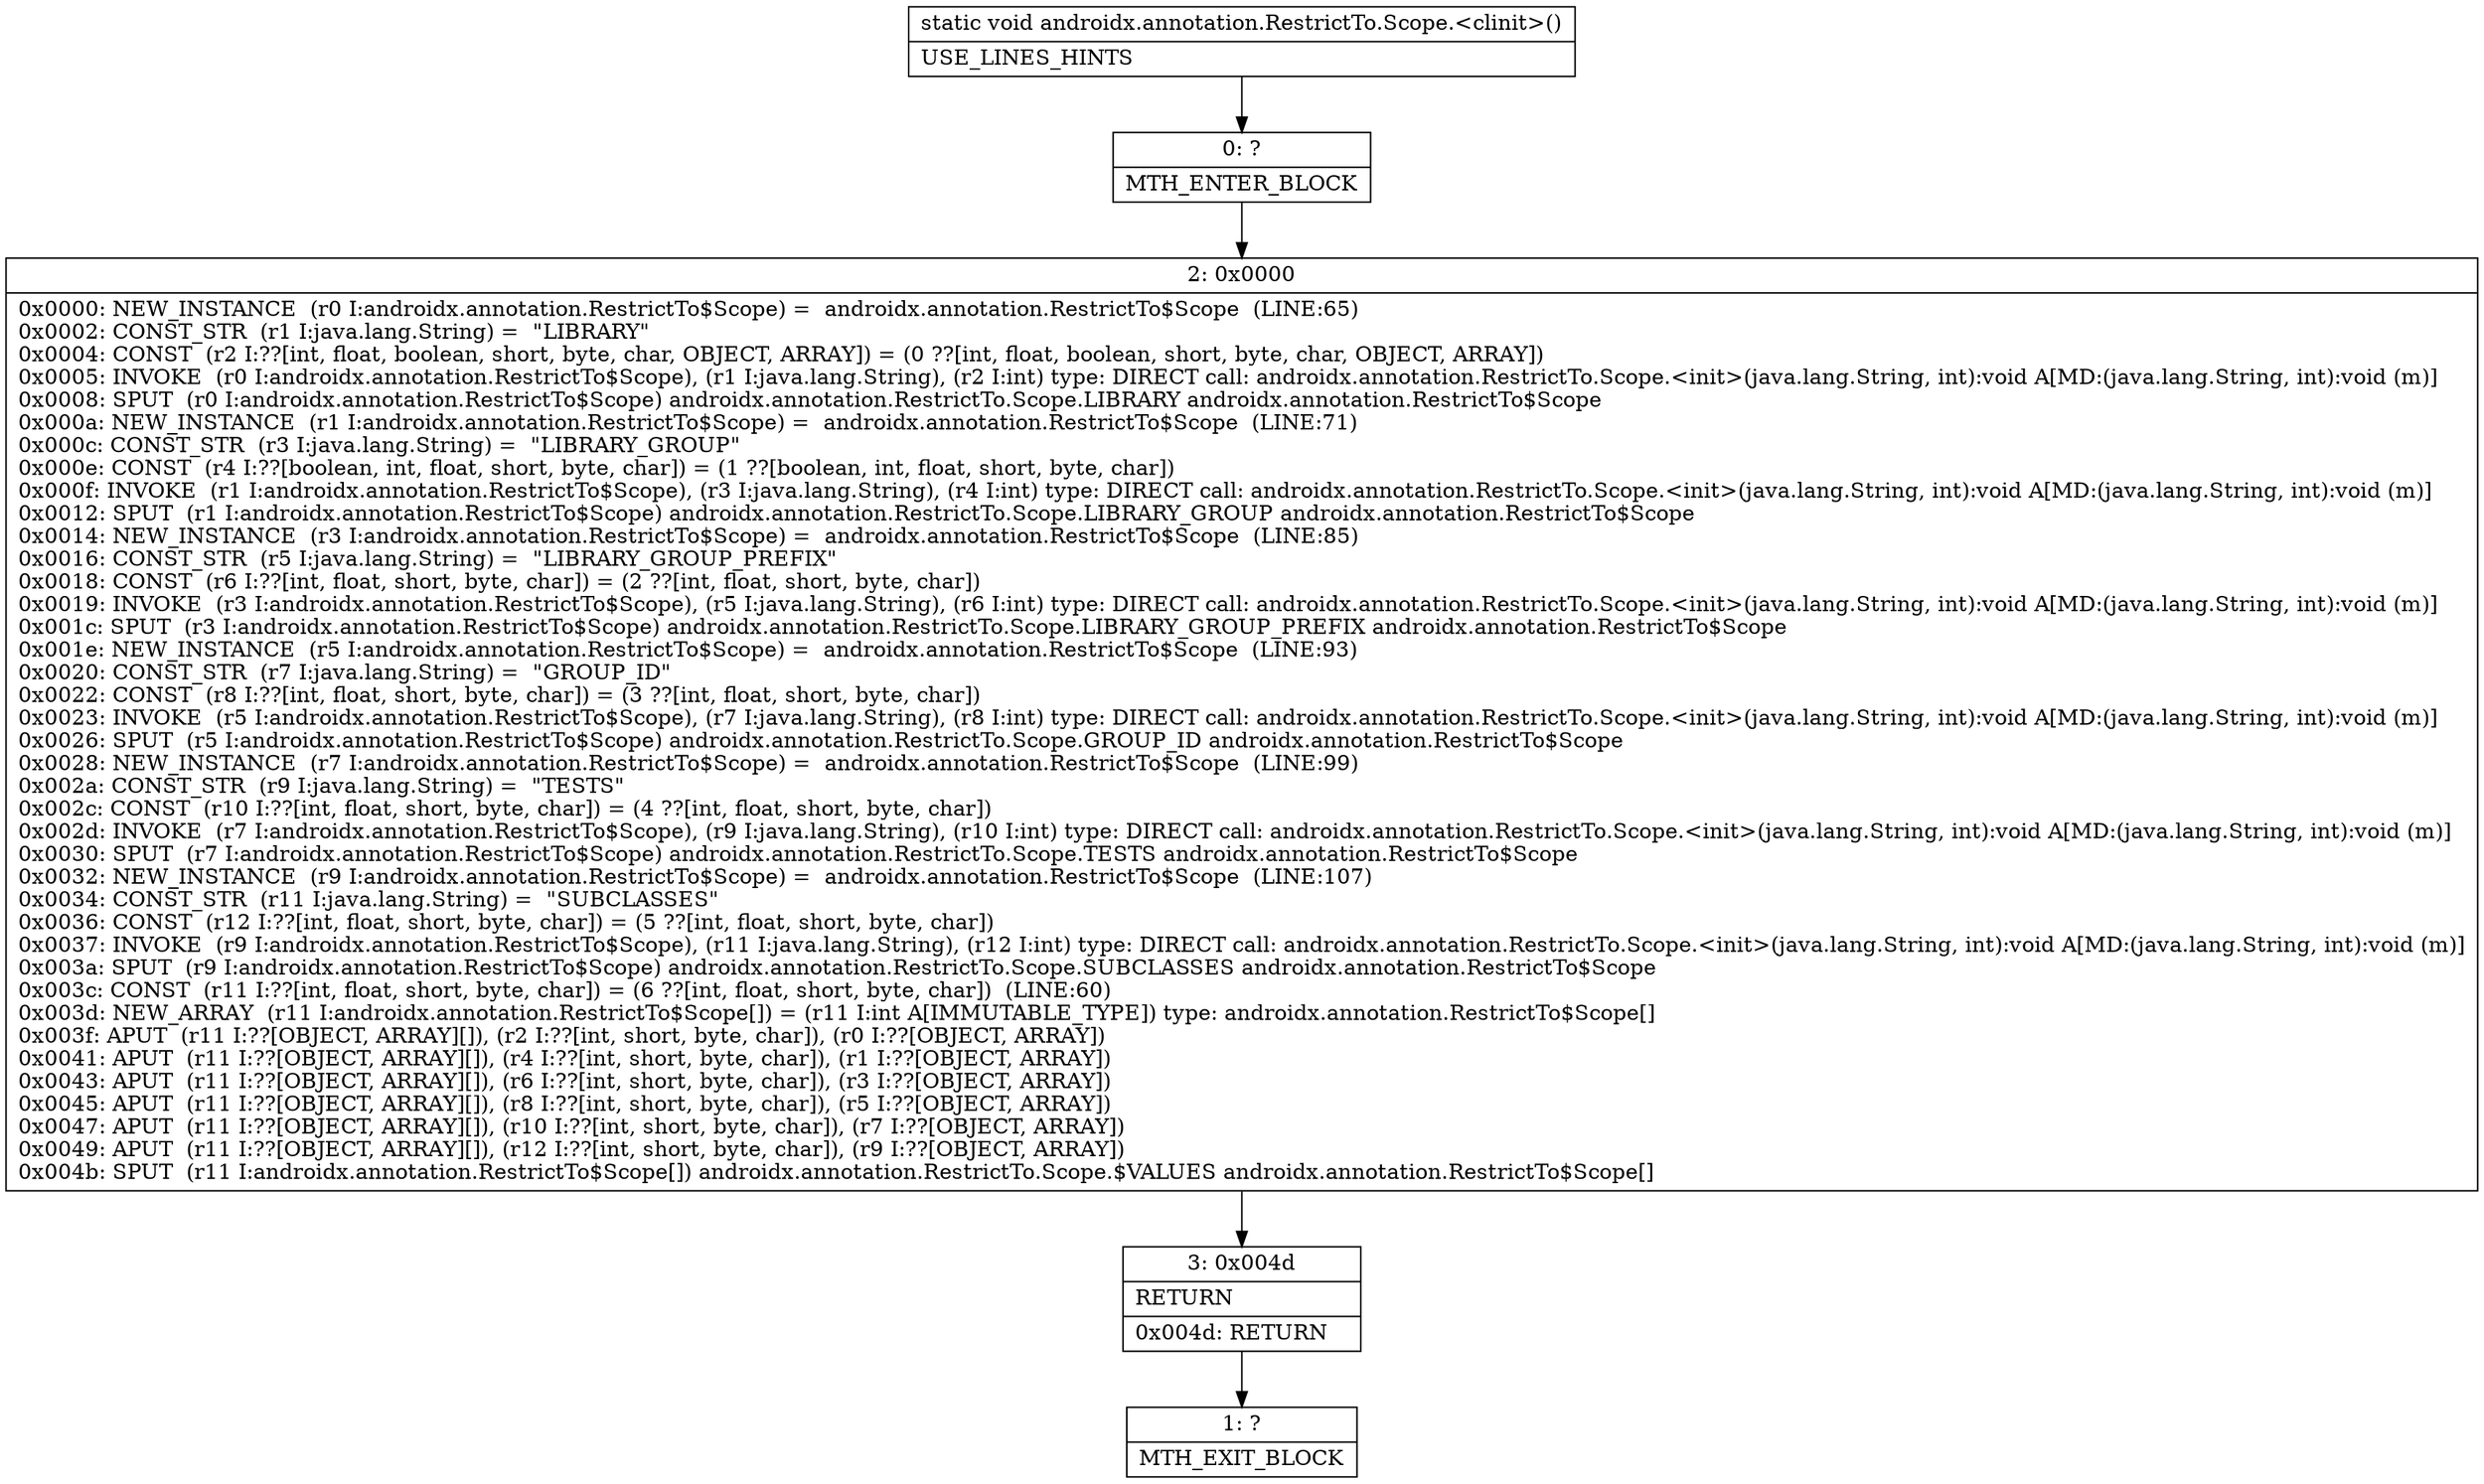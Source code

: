 digraph "CFG forandroidx.annotation.RestrictTo.Scope.\<clinit\>()V" {
Node_0 [shape=record,label="{0\:\ ?|MTH_ENTER_BLOCK\l}"];
Node_2 [shape=record,label="{2\:\ 0x0000|0x0000: NEW_INSTANCE  (r0 I:androidx.annotation.RestrictTo$Scope) =  androidx.annotation.RestrictTo$Scope  (LINE:65)\l0x0002: CONST_STR  (r1 I:java.lang.String) =  \"LIBRARY\" \l0x0004: CONST  (r2 I:??[int, float, boolean, short, byte, char, OBJECT, ARRAY]) = (0 ??[int, float, boolean, short, byte, char, OBJECT, ARRAY]) \l0x0005: INVOKE  (r0 I:androidx.annotation.RestrictTo$Scope), (r1 I:java.lang.String), (r2 I:int) type: DIRECT call: androidx.annotation.RestrictTo.Scope.\<init\>(java.lang.String, int):void A[MD:(java.lang.String, int):void (m)]\l0x0008: SPUT  (r0 I:androidx.annotation.RestrictTo$Scope) androidx.annotation.RestrictTo.Scope.LIBRARY androidx.annotation.RestrictTo$Scope \l0x000a: NEW_INSTANCE  (r1 I:androidx.annotation.RestrictTo$Scope) =  androidx.annotation.RestrictTo$Scope  (LINE:71)\l0x000c: CONST_STR  (r3 I:java.lang.String) =  \"LIBRARY_GROUP\" \l0x000e: CONST  (r4 I:??[boolean, int, float, short, byte, char]) = (1 ??[boolean, int, float, short, byte, char]) \l0x000f: INVOKE  (r1 I:androidx.annotation.RestrictTo$Scope), (r3 I:java.lang.String), (r4 I:int) type: DIRECT call: androidx.annotation.RestrictTo.Scope.\<init\>(java.lang.String, int):void A[MD:(java.lang.String, int):void (m)]\l0x0012: SPUT  (r1 I:androidx.annotation.RestrictTo$Scope) androidx.annotation.RestrictTo.Scope.LIBRARY_GROUP androidx.annotation.RestrictTo$Scope \l0x0014: NEW_INSTANCE  (r3 I:androidx.annotation.RestrictTo$Scope) =  androidx.annotation.RestrictTo$Scope  (LINE:85)\l0x0016: CONST_STR  (r5 I:java.lang.String) =  \"LIBRARY_GROUP_PREFIX\" \l0x0018: CONST  (r6 I:??[int, float, short, byte, char]) = (2 ??[int, float, short, byte, char]) \l0x0019: INVOKE  (r3 I:androidx.annotation.RestrictTo$Scope), (r5 I:java.lang.String), (r6 I:int) type: DIRECT call: androidx.annotation.RestrictTo.Scope.\<init\>(java.lang.String, int):void A[MD:(java.lang.String, int):void (m)]\l0x001c: SPUT  (r3 I:androidx.annotation.RestrictTo$Scope) androidx.annotation.RestrictTo.Scope.LIBRARY_GROUP_PREFIX androidx.annotation.RestrictTo$Scope \l0x001e: NEW_INSTANCE  (r5 I:androidx.annotation.RestrictTo$Scope) =  androidx.annotation.RestrictTo$Scope  (LINE:93)\l0x0020: CONST_STR  (r7 I:java.lang.String) =  \"GROUP_ID\" \l0x0022: CONST  (r8 I:??[int, float, short, byte, char]) = (3 ??[int, float, short, byte, char]) \l0x0023: INVOKE  (r5 I:androidx.annotation.RestrictTo$Scope), (r7 I:java.lang.String), (r8 I:int) type: DIRECT call: androidx.annotation.RestrictTo.Scope.\<init\>(java.lang.String, int):void A[MD:(java.lang.String, int):void (m)]\l0x0026: SPUT  (r5 I:androidx.annotation.RestrictTo$Scope) androidx.annotation.RestrictTo.Scope.GROUP_ID androidx.annotation.RestrictTo$Scope \l0x0028: NEW_INSTANCE  (r7 I:androidx.annotation.RestrictTo$Scope) =  androidx.annotation.RestrictTo$Scope  (LINE:99)\l0x002a: CONST_STR  (r9 I:java.lang.String) =  \"TESTS\" \l0x002c: CONST  (r10 I:??[int, float, short, byte, char]) = (4 ??[int, float, short, byte, char]) \l0x002d: INVOKE  (r7 I:androidx.annotation.RestrictTo$Scope), (r9 I:java.lang.String), (r10 I:int) type: DIRECT call: androidx.annotation.RestrictTo.Scope.\<init\>(java.lang.String, int):void A[MD:(java.lang.String, int):void (m)]\l0x0030: SPUT  (r7 I:androidx.annotation.RestrictTo$Scope) androidx.annotation.RestrictTo.Scope.TESTS androidx.annotation.RestrictTo$Scope \l0x0032: NEW_INSTANCE  (r9 I:androidx.annotation.RestrictTo$Scope) =  androidx.annotation.RestrictTo$Scope  (LINE:107)\l0x0034: CONST_STR  (r11 I:java.lang.String) =  \"SUBCLASSES\" \l0x0036: CONST  (r12 I:??[int, float, short, byte, char]) = (5 ??[int, float, short, byte, char]) \l0x0037: INVOKE  (r9 I:androidx.annotation.RestrictTo$Scope), (r11 I:java.lang.String), (r12 I:int) type: DIRECT call: androidx.annotation.RestrictTo.Scope.\<init\>(java.lang.String, int):void A[MD:(java.lang.String, int):void (m)]\l0x003a: SPUT  (r9 I:androidx.annotation.RestrictTo$Scope) androidx.annotation.RestrictTo.Scope.SUBCLASSES androidx.annotation.RestrictTo$Scope \l0x003c: CONST  (r11 I:??[int, float, short, byte, char]) = (6 ??[int, float, short, byte, char])  (LINE:60)\l0x003d: NEW_ARRAY  (r11 I:androidx.annotation.RestrictTo$Scope[]) = (r11 I:int A[IMMUTABLE_TYPE]) type: androidx.annotation.RestrictTo$Scope[] \l0x003f: APUT  (r11 I:??[OBJECT, ARRAY][]), (r2 I:??[int, short, byte, char]), (r0 I:??[OBJECT, ARRAY]) \l0x0041: APUT  (r11 I:??[OBJECT, ARRAY][]), (r4 I:??[int, short, byte, char]), (r1 I:??[OBJECT, ARRAY]) \l0x0043: APUT  (r11 I:??[OBJECT, ARRAY][]), (r6 I:??[int, short, byte, char]), (r3 I:??[OBJECT, ARRAY]) \l0x0045: APUT  (r11 I:??[OBJECT, ARRAY][]), (r8 I:??[int, short, byte, char]), (r5 I:??[OBJECT, ARRAY]) \l0x0047: APUT  (r11 I:??[OBJECT, ARRAY][]), (r10 I:??[int, short, byte, char]), (r7 I:??[OBJECT, ARRAY]) \l0x0049: APUT  (r11 I:??[OBJECT, ARRAY][]), (r12 I:??[int, short, byte, char]), (r9 I:??[OBJECT, ARRAY]) \l0x004b: SPUT  (r11 I:androidx.annotation.RestrictTo$Scope[]) androidx.annotation.RestrictTo.Scope.$VALUES androidx.annotation.RestrictTo$Scope[] \l}"];
Node_3 [shape=record,label="{3\:\ 0x004d|RETURN\l|0x004d: RETURN   \l}"];
Node_1 [shape=record,label="{1\:\ ?|MTH_EXIT_BLOCK\l}"];
MethodNode[shape=record,label="{static void androidx.annotation.RestrictTo.Scope.\<clinit\>()  | USE_LINES_HINTS\l}"];
MethodNode -> Node_0;Node_0 -> Node_2;
Node_2 -> Node_3;
Node_3 -> Node_1;
}

